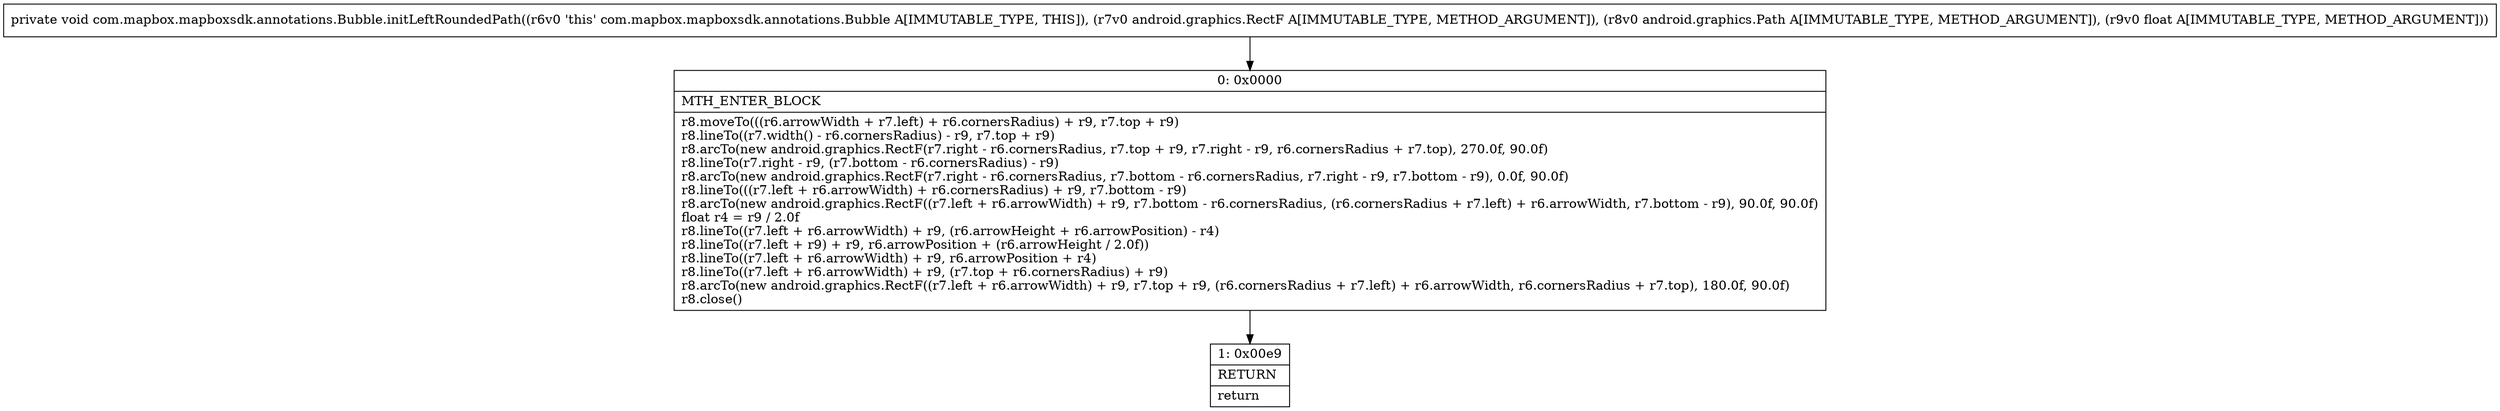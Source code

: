 digraph "CFG forcom.mapbox.mapboxsdk.annotations.Bubble.initLeftRoundedPath(Landroid\/graphics\/RectF;Landroid\/graphics\/Path;F)V" {
Node_0 [shape=record,label="{0\:\ 0x0000|MTH_ENTER_BLOCK\l|r8.moveTo(((r6.arrowWidth + r7.left) + r6.cornersRadius) + r9, r7.top + r9)\lr8.lineTo((r7.width() \- r6.cornersRadius) \- r9, r7.top + r9)\lr8.arcTo(new android.graphics.RectF(r7.right \- r6.cornersRadius, r7.top + r9, r7.right \- r9, r6.cornersRadius + r7.top), 270.0f, 90.0f)\lr8.lineTo(r7.right \- r9, (r7.bottom \- r6.cornersRadius) \- r9)\lr8.arcTo(new android.graphics.RectF(r7.right \- r6.cornersRadius, r7.bottom \- r6.cornersRadius, r7.right \- r9, r7.bottom \- r9), 0.0f, 90.0f)\lr8.lineTo(((r7.left + r6.arrowWidth) + r6.cornersRadius) + r9, r7.bottom \- r9)\lr8.arcTo(new android.graphics.RectF((r7.left + r6.arrowWidth) + r9, r7.bottom \- r6.cornersRadius, (r6.cornersRadius + r7.left) + r6.arrowWidth, r7.bottom \- r9), 90.0f, 90.0f)\lfloat r4 = r9 \/ 2.0f\lr8.lineTo((r7.left + r6.arrowWidth) + r9, (r6.arrowHeight + r6.arrowPosition) \- r4)\lr8.lineTo((r7.left + r9) + r9, r6.arrowPosition + (r6.arrowHeight \/ 2.0f))\lr8.lineTo((r7.left + r6.arrowWidth) + r9, r6.arrowPosition + r4)\lr8.lineTo((r7.left + r6.arrowWidth) + r9, (r7.top + r6.cornersRadius) + r9)\lr8.arcTo(new android.graphics.RectF((r7.left + r6.arrowWidth) + r9, r7.top + r9, (r6.cornersRadius + r7.left) + r6.arrowWidth, r6.cornersRadius + r7.top), 180.0f, 90.0f)\lr8.close()\l}"];
Node_1 [shape=record,label="{1\:\ 0x00e9|RETURN\l|return\l}"];
MethodNode[shape=record,label="{private void com.mapbox.mapboxsdk.annotations.Bubble.initLeftRoundedPath((r6v0 'this' com.mapbox.mapboxsdk.annotations.Bubble A[IMMUTABLE_TYPE, THIS]), (r7v0 android.graphics.RectF A[IMMUTABLE_TYPE, METHOD_ARGUMENT]), (r8v0 android.graphics.Path A[IMMUTABLE_TYPE, METHOD_ARGUMENT]), (r9v0 float A[IMMUTABLE_TYPE, METHOD_ARGUMENT])) }"];
MethodNode -> Node_0;
Node_0 -> Node_1;
}

